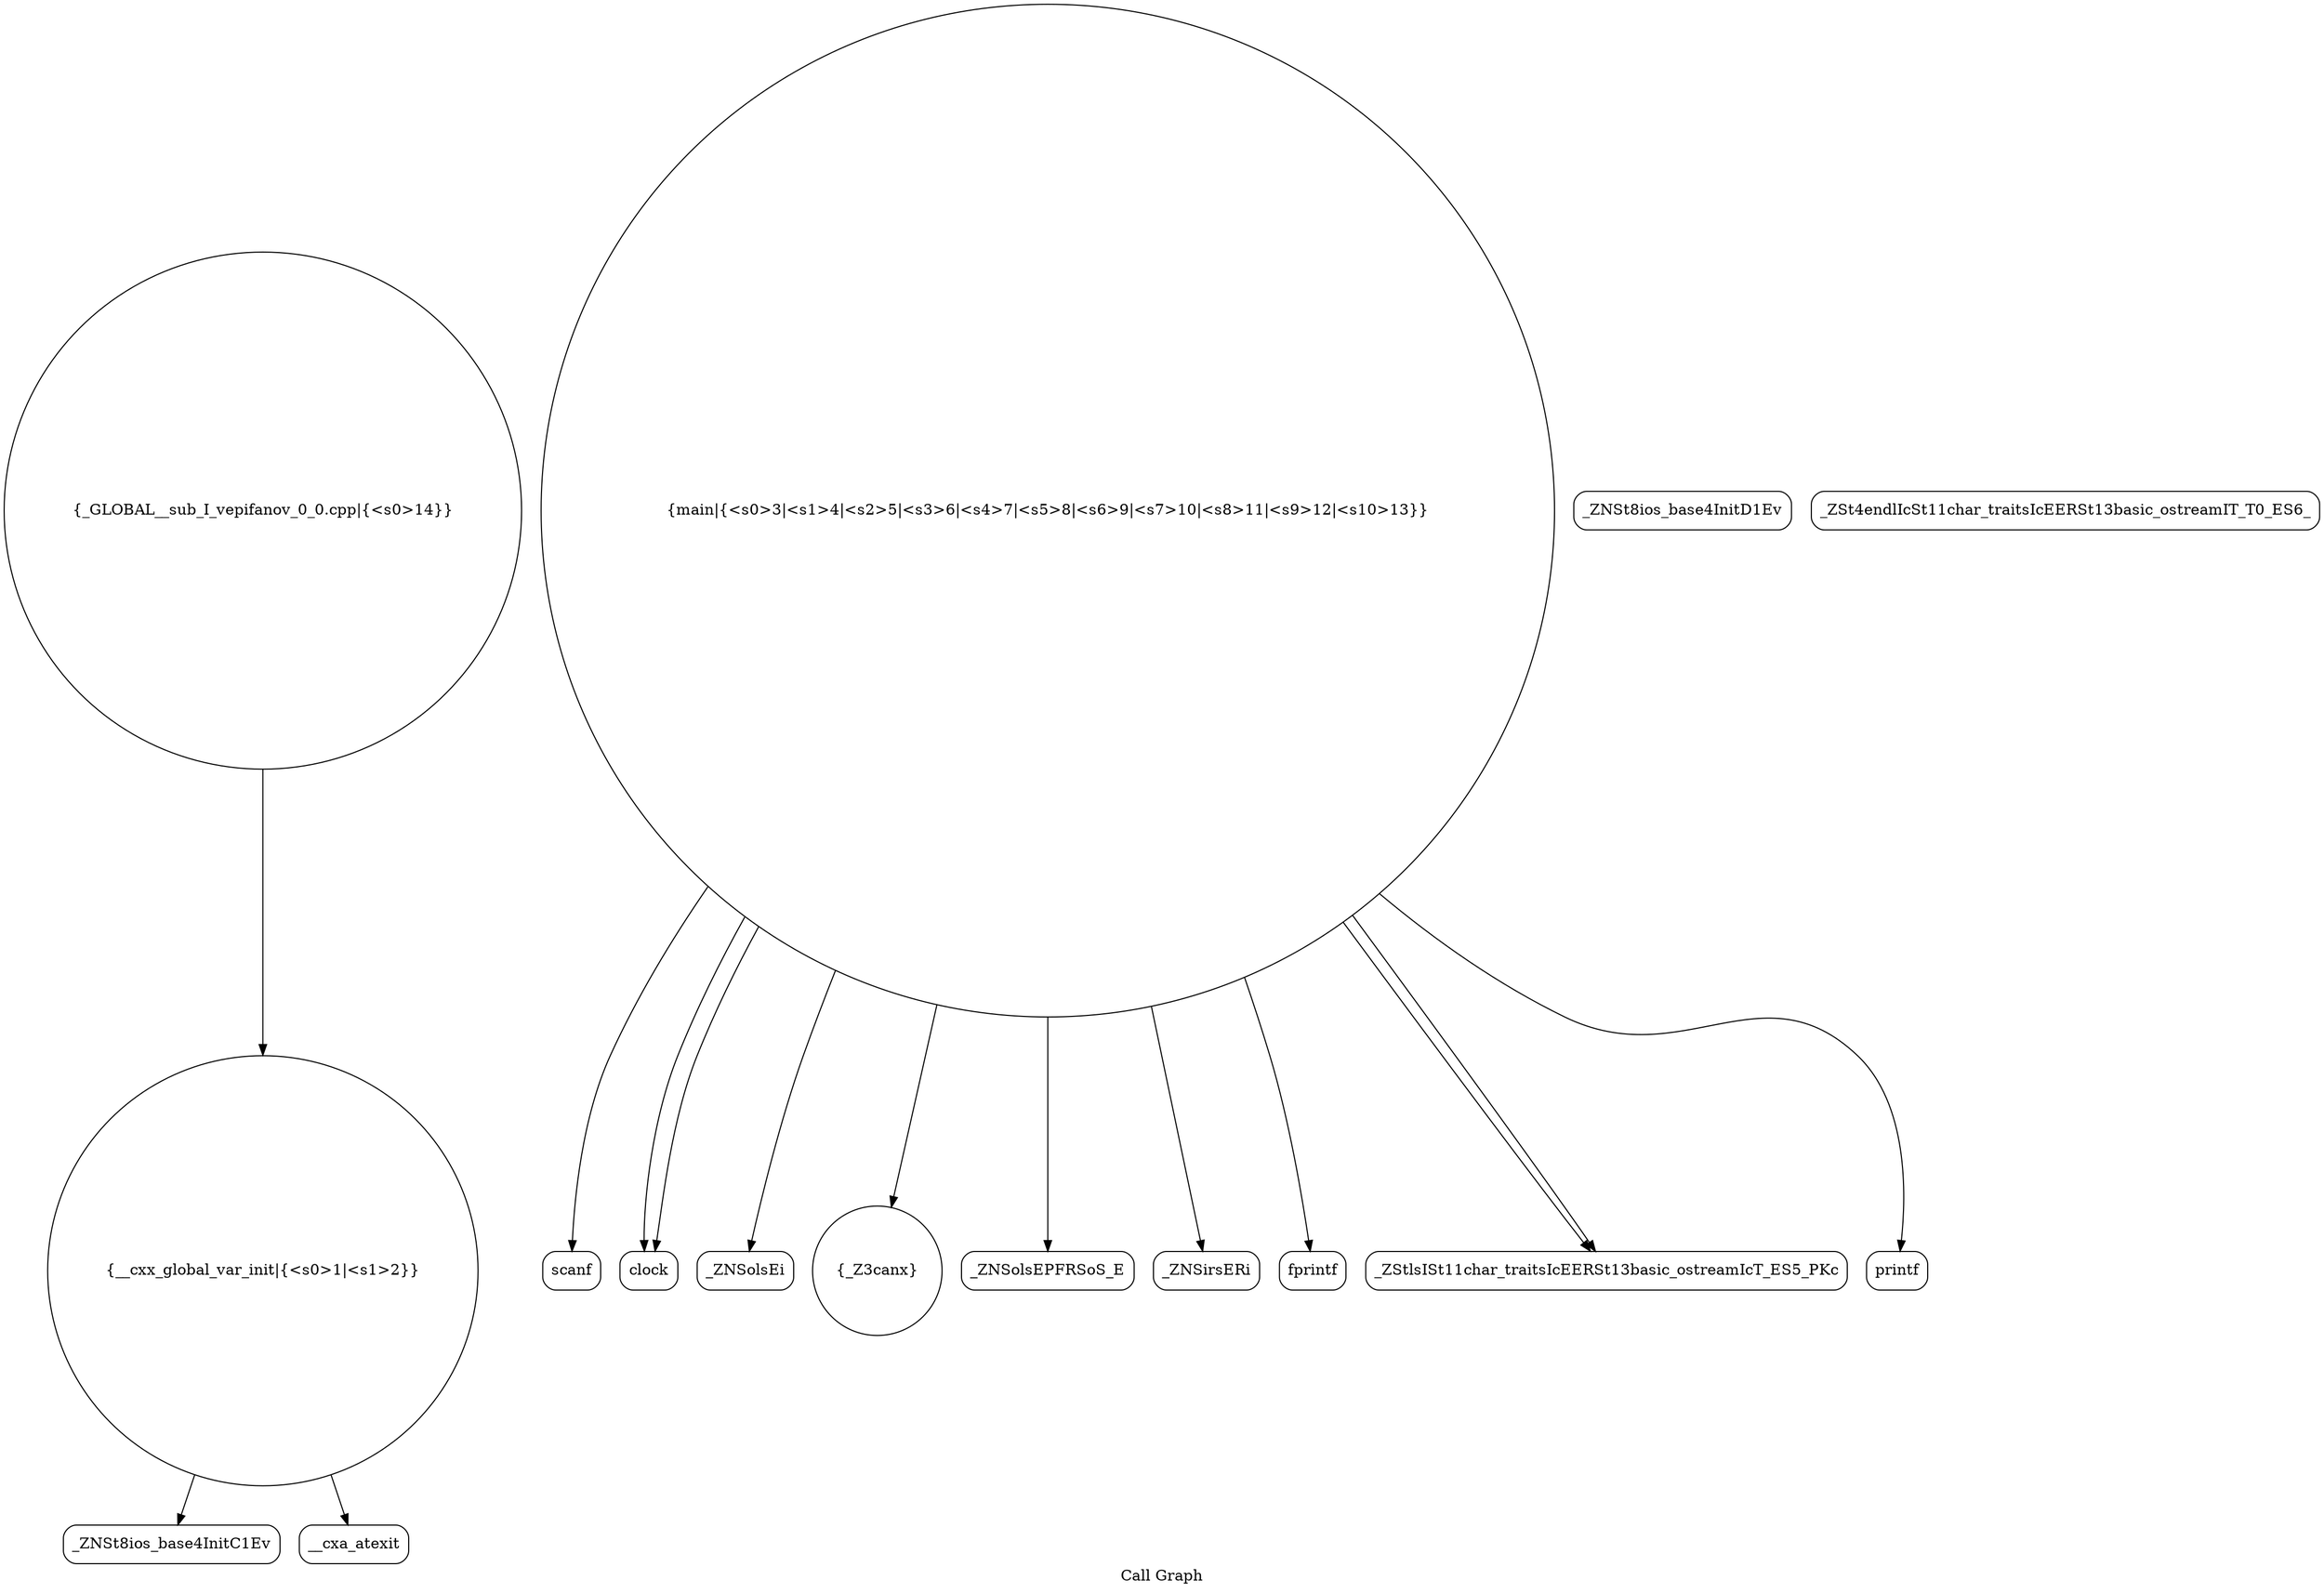 digraph "Call Graph" {
	label="Call Graph";

	Node0x55fa719b1dc0 [shape=record,shape=circle,label="{__cxx_global_var_init|{<s0>1|<s1>2}}"];
	Node0x55fa719b1dc0:s0 -> Node0x55fa719b2250[color=black];
	Node0x55fa719b1dc0:s1 -> Node0x55fa719b2350[color=black];
	Node0x55fa719b2550 [shape=record,shape=Mrecord,label="{scanf}"];
	Node0x55fa719b28d0 [shape=record,shape=Mrecord,label="{clock}"];
	Node0x55fa719b22d0 [shape=record,shape=Mrecord,label="{_ZNSt8ios_base4InitD1Ev}"];
	Node0x55fa719b2650 [shape=record,shape=Mrecord,label="{_ZNSolsEi}"];
	Node0x55fa719b23d0 [shape=record,shape=circle,label="{_Z3canx}"];
	Node0x55fa719b2750 [shape=record,shape=Mrecord,label="{_ZNSolsEPFRSoS_E}"];
	Node0x55fa719b24d0 [shape=record,shape=Mrecord,label="{_ZNSirsERi}"];
	Node0x55fa719b2850 [shape=record,shape=Mrecord,label="{fprintf}"];
	Node0x55fa719b2250 [shape=record,shape=Mrecord,label="{_ZNSt8ios_base4InitC1Ev}"];
	Node0x55fa719b25d0 [shape=record,shape=Mrecord,label="{_ZStlsISt11char_traitsIcEERSt13basic_ostreamIcT_ES5_PKc}"];
	Node0x55fa719b2950 [shape=record,shape=circle,label="{_GLOBAL__sub_I_vepifanov_0_0.cpp|{<s0>14}}"];
	Node0x55fa719b2950:s0 -> Node0x55fa719b1dc0[color=black];
	Node0x55fa719b2350 [shape=record,shape=Mrecord,label="{__cxa_atexit}"];
	Node0x55fa719b26d0 [shape=record,shape=Mrecord,label="{printf}"];
	Node0x55fa719b2450 [shape=record,shape=circle,label="{main|{<s0>3|<s1>4|<s2>5|<s3>6|<s4>7|<s5>8|<s6>9|<s7>10|<s8>11|<s9>12|<s10>13}}"];
	Node0x55fa719b2450:s0 -> Node0x55fa719b24d0[color=black];
	Node0x55fa719b2450:s1 -> Node0x55fa719b2550[color=black];
	Node0x55fa719b2450:s2 -> Node0x55fa719b23d0[color=black];
	Node0x55fa719b2450:s3 -> Node0x55fa719b25d0[color=black];
	Node0x55fa719b2450:s4 -> Node0x55fa719b2650[color=black];
	Node0x55fa719b2450:s5 -> Node0x55fa719b25d0[color=black];
	Node0x55fa719b2450:s6 -> Node0x55fa719b26d0[color=black];
	Node0x55fa719b2450:s7 -> Node0x55fa719b2750[color=black];
	Node0x55fa719b2450:s8 -> Node0x55fa719b28d0[color=black];
	Node0x55fa719b2450:s9 -> Node0x55fa719b28d0[color=black];
	Node0x55fa719b2450:s10 -> Node0x55fa719b2850[color=black];
	Node0x55fa719b27d0 [shape=record,shape=Mrecord,label="{_ZSt4endlIcSt11char_traitsIcEERSt13basic_ostreamIT_T0_ES6_}"];
}
